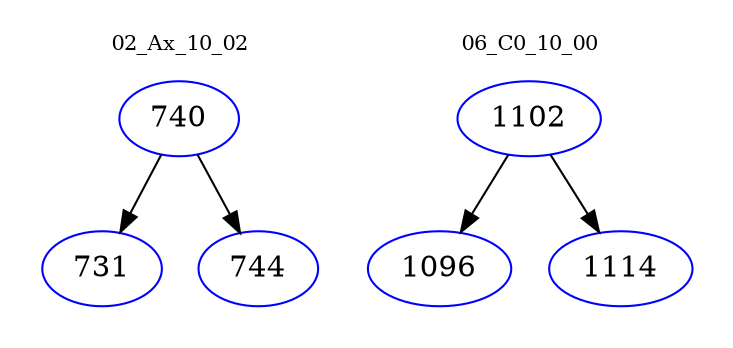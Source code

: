 digraph{
subgraph cluster_0 {
color = white
label = "02_Ax_10_02";
fontsize=10;
T0_740 [label="740", color="blue"]
T0_740 -> T0_731 [color="black"]
T0_731 [label="731", color="blue"]
T0_740 -> T0_744 [color="black"]
T0_744 [label="744", color="blue"]
}
subgraph cluster_1 {
color = white
label = "06_C0_10_00";
fontsize=10;
T1_1102 [label="1102", color="blue"]
T1_1102 -> T1_1096 [color="black"]
T1_1096 [label="1096", color="blue"]
T1_1102 -> T1_1114 [color="black"]
T1_1114 [label="1114", color="blue"]
}
}
